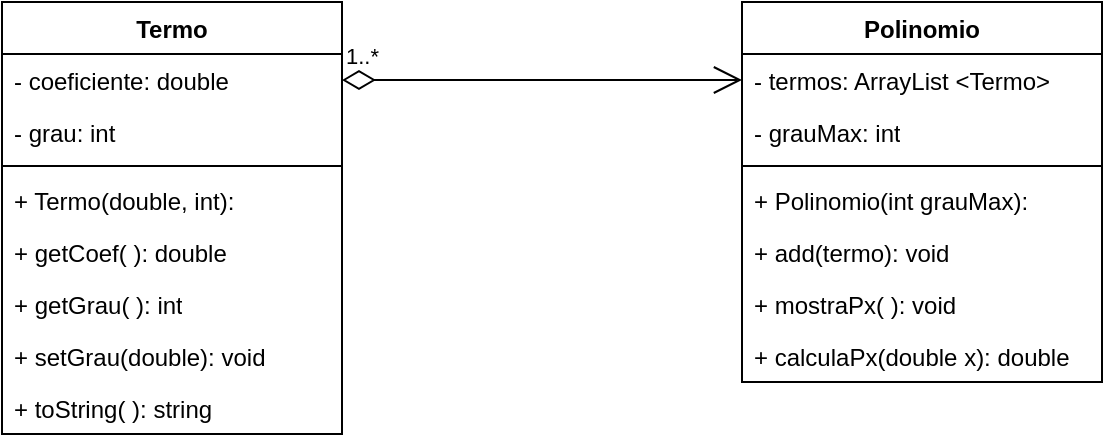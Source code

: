 <mxfile version="26.1.1">
  <diagram name="Página-1" id="_SmzYgwkUvtMUf2isU1q">
    <mxGraphModel dx="637" dy="289" grid="1" gridSize="10" guides="1" tooltips="1" connect="1" arrows="1" fold="1" page="1" pageScale="1" pageWidth="827" pageHeight="1169" math="0" shadow="0">
      <root>
        <mxCell id="0" />
        <mxCell id="1" parent="0" />
        <mxCell id="cvfQbP_PHf5vZHvLuisk-1" value="Polinomio" style="swimlane;fontStyle=1;align=center;verticalAlign=top;childLayout=stackLayout;horizontal=1;startSize=26;horizontalStack=0;resizeParent=1;resizeParentMax=0;resizeLast=0;collapsible=1;marginBottom=0;whiteSpace=wrap;html=1;" vertex="1" parent="1">
          <mxGeometry x="480" y="120" width="180" height="190" as="geometry" />
        </mxCell>
        <mxCell id="cvfQbP_PHf5vZHvLuisk-2" value="- termos: ArrayList &amp;lt;Termo&amp;gt;" style="text;strokeColor=none;fillColor=none;align=left;verticalAlign=top;spacingLeft=4;spacingRight=4;overflow=hidden;rotatable=0;points=[[0,0.5],[1,0.5]];portConstraint=eastwest;whiteSpace=wrap;html=1;" vertex="1" parent="cvfQbP_PHf5vZHvLuisk-1">
          <mxGeometry y="26" width="180" height="26" as="geometry" />
        </mxCell>
        <mxCell id="cvfQbP_PHf5vZHvLuisk-21" value="- grauMax: int" style="text;strokeColor=none;fillColor=none;align=left;verticalAlign=top;spacingLeft=4;spacingRight=4;overflow=hidden;rotatable=0;points=[[0,0.5],[1,0.5]];portConstraint=eastwest;whiteSpace=wrap;html=1;" vertex="1" parent="cvfQbP_PHf5vZHvLuisk-1">
          <mxGeometry y="52" width="180" height="26" as="geometry" />
        </mxCell>
        <mxCell id="cvfQbP_PHf5vZHvLuisk-3" value="" style="line;strokeWidth=1;fillColor=none;align=left;verticalAlign=middle;spacingTop=-1;spacingLeft=3;spacingRight=3;rotatable=0;labelPosition=right;points=[];portConstraint=eastwest;strokeColor=inherit;" vertex="1" parent="cvfQbP_PHf5vZHvLuisk-1">
          <mxGeometry y="78" width="180" height="8" as="geometry" />
        </mxCell>
        <mxCell id="cvfQbP_PHf5vZHvLuisk-4" value="+ Polinomio(int grauMax):" style="text;strokeColor=none;fillColor=none;align=left;verticalAlign=top;spacingLeft=4;spacingRight=4;overflow=hidden;rotatable=0;points=[[0,0.5],[1,0.5]];portConstraint=eastwest;whiteSpace=wrap;html=1;" vertex="1" parent="cvfQbP_PHf5vZHvLuisk-1">
          <mxGeometry y="86" width="180" height="26" as="geometry" />
        </mxCell>
        <mxCell id="cvfQbP_PHf5vZHvLuisk-11" value="+ add(termo): void" style="text;strokeColor=none;fillColor=none;align=left;verticalAlign=top;spacingLeft=4;spacingRight=4;overflow=hidden;rotatable=0;points=[[0,0.5],[1,0.5]];portConstraint=eastwest;whiteSpace=wrap;html=1;" vertex="1" parent="cvfQbP_PHf5vZHvLuisk-1">
          <mxGeometry y="112" width="180" height="26" as="geometry" />
        </mxCell>
        <mxCell id="cvfQbP_PHf5vZHvLuisk-12" value="+ mostraPx( ): void" style="text;strokeColor=none;fillColor=none;align=left;verticalAlign=top;spacingLeft=4;spacingRight=4;overflow=hidden;rotatable=0;points=[[0,0.5],[1,0.5]];portConstraint=eastwest;whiteSpace=wrap;html=1;" vertex="1" parent="cvfQbP_PHf5vZHvLuisk-1">
          <mxGeometry y="138" width="180" height="26" as="geometry" />
        </mxCell>
        <mxCell id="cvfQbP_PHf5vZHvLuisk-13" value="+ calculaPx(double x): double&amp;nbsp;" style="text;strokeColor=none;fillColor=none;align=left;verticalAlign=top;spacingLeft=4;spacingRight=4;overflow=hidden;rotatable=0;points=[[0,0.5],[1,0.5]];portConstraint=eastwest;whiteSpace=wrap;html=1;" vertex="1" parent="cvfQbP_PHf5vZHvLuisk-1">
          <mxGeometry y="164" width="180" height="26" as="geometry" />
        </mxCell>
        <mxCell id="cvfQbP_PHf5vZHvLuisk-5" value="Termo" style="swimlane;fontStyle=1;align=center;verticalAlign=top;childLayout=stackLayout;horizontal=1;startSize=26;horizontalStack=0;resizeParent=1;resizeParentMax=0;resizeLast=0;collapsible=1;marginBottom=0;whiteSpace=wrap;html=1;" vertex="1" parent="1">
          <mxGeometry x="110" y="120" width="170" height="216" as="geometry" />
        </mxCell>
        <mxCell id="cvfQbP_PHf5vZHvLuisk-6" value="- coeficiente: double" style="text;strokeColor=none;fillColor=none;align=left;verticalAlign=top;spacingLeft=4;spacingRight=4;overflow=hidden;rotatable=0;points=[[0,0.5],[1,0.5]];portConstraint=eastwest;whiteSpace=wrap;html=1;" vertex="1" parent="cvfQbP_PHf5vZHvLuisk-5">
          <mxGeometry y="26" width="170" height="26" as="geometry" />
        </mxCell>
        <mxCell id="cvfQbP_PHf5vZHvLuisk-14" value="- grau: int" style="text;strokeColor=none;fillColor=none;align=left;verticalAlign=top;spacingLeft=4;spacingRight=4;overflow=hidden;rotatable=0;points=[[0,0.5],[1,0.5]];portConstraint=eastwest;whiteSpace=wrap;html=1;" vertex="1" parent="cvfQbP_PHf5vZHvLuisk-5">
          <mxGeometry y="52" width="170" height="26" as="geometry" />
        </mxCell>
        <mxCell id="cvfQbP_PHf5vZHvLuisk-7" value="" style="line;strokeWidth=1;fillColor=none;align=left;verticalAlign=middle;spacingTop=-1;spacingLeft=3;spacingRight=3;rotatable=0;labelPosition=right;points=[];portConstraint=eastwest;strokeColor=inherit;" vertex="1" parent="cvfQbP_PHf5vZHvLuisk-5">
          <mxGeometry y="78" width="170" height="8" as="geometry" />
        </mxCell>
        <mxCell id="cvfQbP_PHf5vZHvLuisk-20" value="+ Termo(double, int):" style="text;strokeColor=none;fillColor=none;align=left;verticalAlign=top;spacingLeft=4;spacingRight=4;overflow=hidden;rotatable=0;points=[[0,0.5],[1,0.5]];portConstraint=eastwest;whiteSpace=wrap;html=1;" vertex="1" parent="cvfQbP_PHf5vZHvLuisk-5">
          <mxGeometry y="86" width="170" height="26" as="geometry" />
        </mxCell>
        <mxCell id="cvfQbP_PHf5vZHvLuisk-8" value="+ getCoef( ): double" style="text;strokeColor=none;fillColor=none;align=left;verticalAlign=top;spacingLeft=4;spacingRight=4;overflow=hidden;rotatable=0;points=[[0,0.5],[1,0.5]];portConstraint=eastwest;whiteSpace=wrap;html=1;" vertex="1" parent="cvfQbP_PHf5vZHvLuisk-5">
          <mxGeometry y="112" width="170" height="26" as="geometry" />
        </mxCell>
        <mxCell id="cvfQbP_PHf5vZHvLuisk-15" value="+ getGrau( ): int" style="text;strokeColor=none;fillColor=none;align=left;verticalAlign=top;spacingLeft=4;spacingRight=4;overflow=hidden;rotatable=0;points=[[0,0.5],[1,0.5]];portConstraint=eastwest;whiteSpace=wrap;html=1;" vertex="1" parent="cvfQbP_PHf5vZHvLuisk-5">
          <mxGeometry y="138" width="170" height="26" as="geometry" />
        </mxCell>
        <mxCell id="cvfQbP_PHf5vZHvLuisk-18" value="+ setGrau(double): void" style="text;strokeColor=none;fillColor=none;align=left;verticalAlign=top;spacingLeft=4;spacingRight=4;overflow=hidden;rotatable=0;points=[[0,0.5],[1,0.5]];portConstraint=eastwest;whiteSpace=wrap;html=1;" vertex="1" parent="cvfQbP_PHf5vZHvLuisk-5">
          <mxGeometry y="164" width="170" height="26" as="geometry" />
        </mxCell>
        <mxCell id="cvfQbP_PHf5vZHvLuisk-19" value="+ toString( ): string" style="text;strokeColor=none;fillColor=none;align=left;verticalAlign=top;spacingLeft=4;spacingRight=4;overflow=hidden;rotatable=0;points=[[0,0.5],[1,0.5]];portConstraint=eastwest;whiteSpace=wrap;html=1;" vertex="1" parent="cvfQbP_PHf5vZHvLuisk-5">
          <mxGeometry y="190" width="170" height="26" as="geometry" />
        </mxCell>
        <mxCell id="cvfQbP_PHf5vZHvLuisk-10" value="1..*" style="endArrow=open;html=1;endSize=12;startArrow=diamondThin;startSize=14;startFill=0;edgeStyle=orthogonalEdgeStyle;align=left;verticalAlign=bottom;rounded=0;exitX=1;exitY=0.5;exitDx=0;exitDy=0;entryX=0;entryY=0.5;entryDx=0;entryDy=0;" edge="1" parent="1" source="cvfQbP_PHf5vZHvLuisk-6" target="cvfQbP_PHf5vZHvLuisk-2">
          <mxGeometry x="-1" y="3" relative="1" as="geometry">
            <mxPoint x="300" y="160" as="sourcePoint" />
            <mxPoint x="460" y="160" as="targetPoint" />
          </mxGeometry>
        </mxCell>
      </root>
    </mxGraphModel>
  </diagram>
</mxfile>

